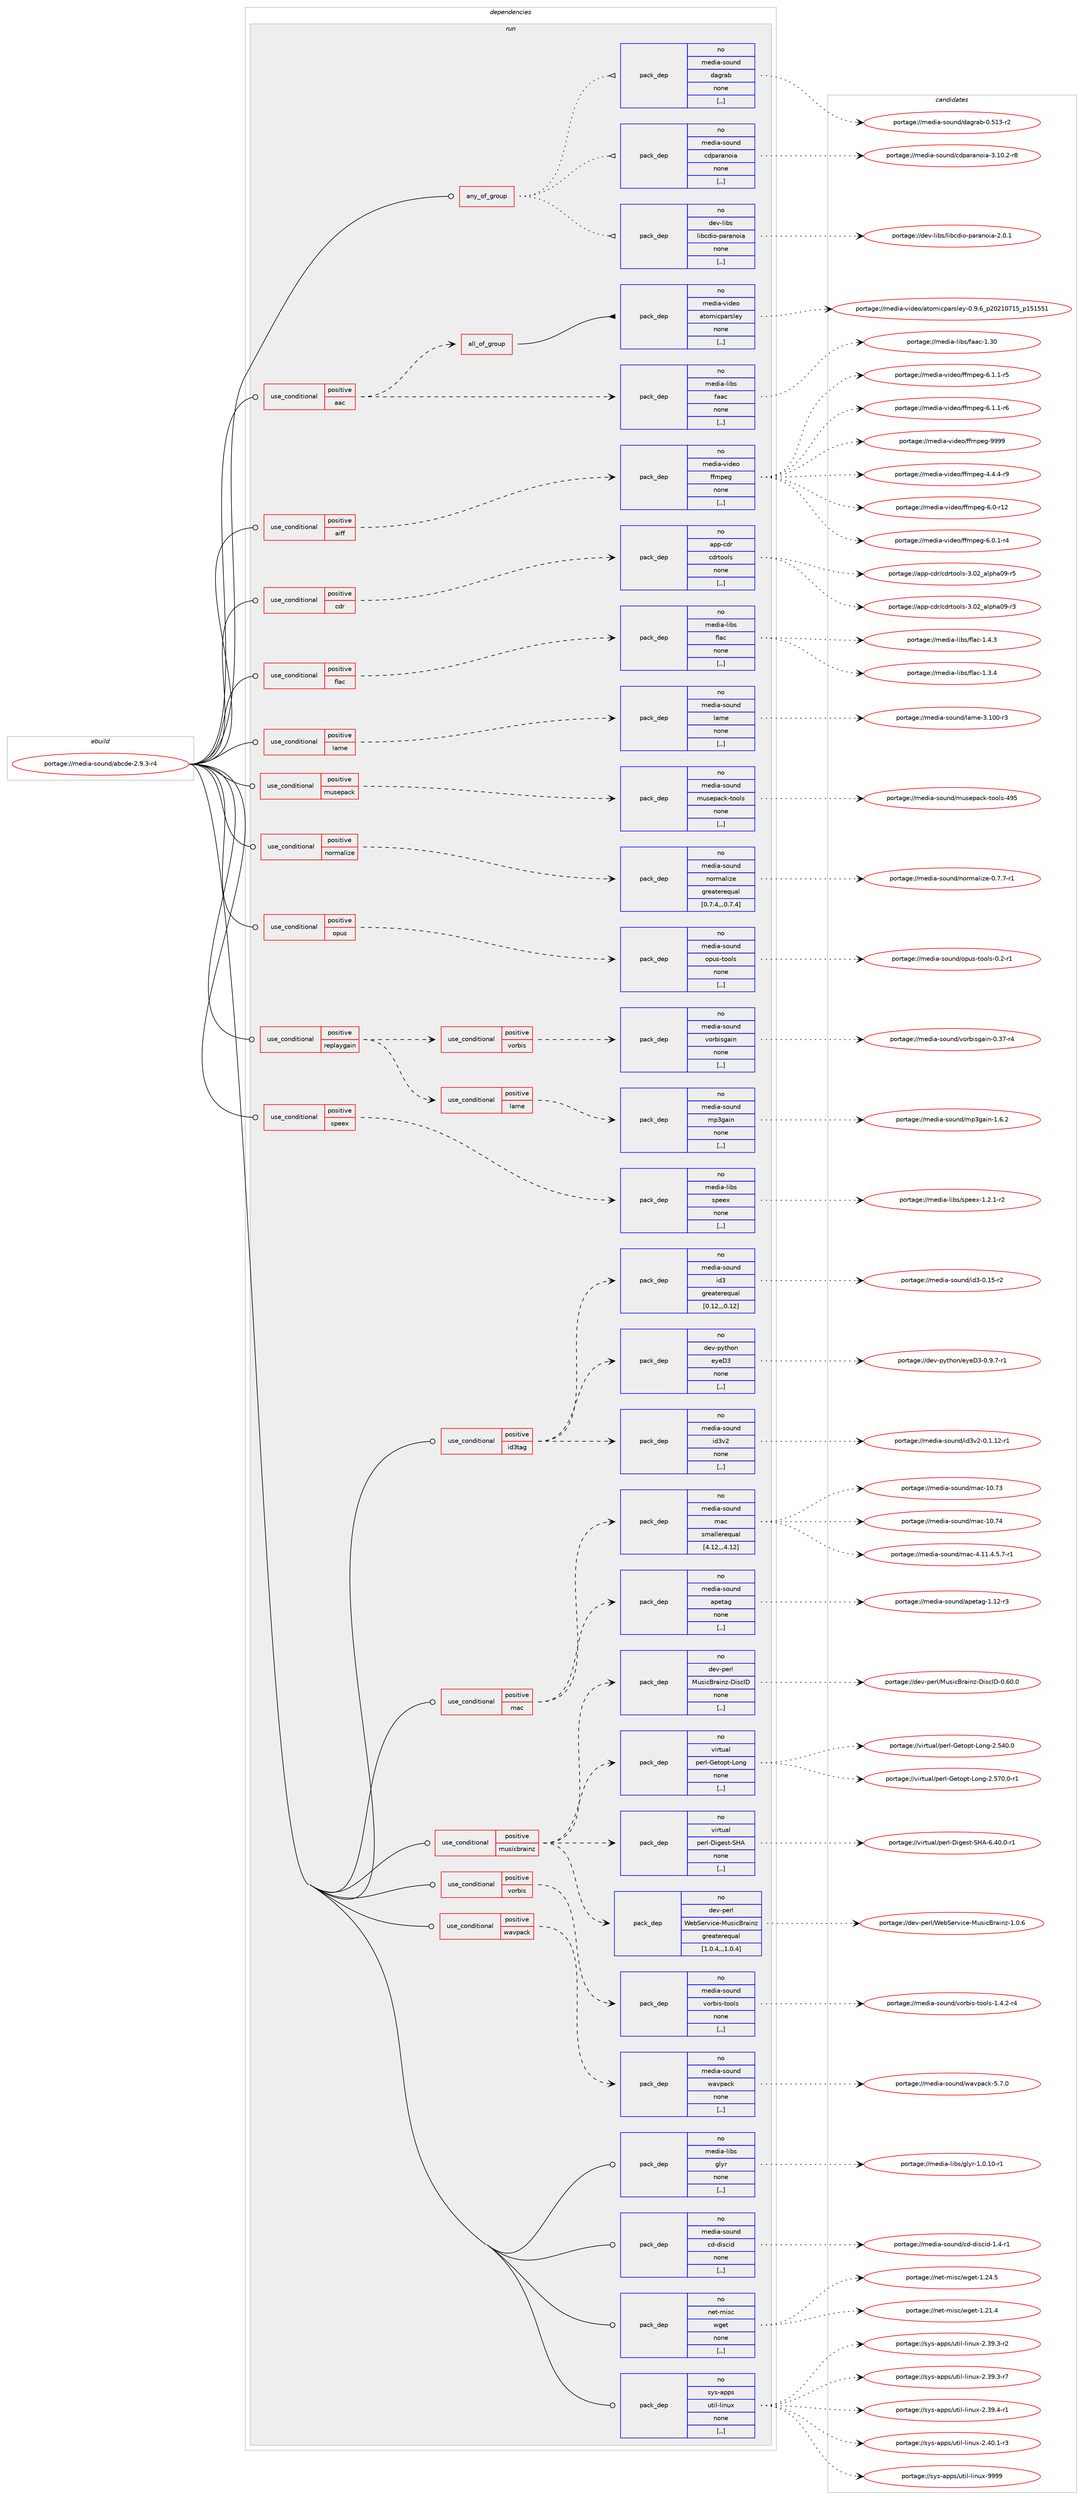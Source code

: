 digraph prolog {

# *************
# Graph options
# *************

newrank=true;
concentrate=true;
compound=true;
graph [rankdir=LR,fontname=Helvetica,fontsize=10,ranksep=1.5];#, ranksep=2.5, nodesep=0.2];
edge  [arrowhead=vee];
node  [fontname=Helvetica,fontsize=10];

# **********
# The ebuild
# **********

subgraph cluster_leftcol {
color=gray;
rank=same;
label=<<i>ebuild</i>>;
id [label="portage://media-sound/abcde-2.9.3-r4", color=red, width=4, href="../media-sound/abcde-2.9.3-r4.svg"];
}

# ****************
# The dependencies
# ****************

subgraph cluster_midcol {
color=gray;
label=<<i>dependencies</i>>;
subgraph cluster_compile {
fillcolor="#eeeeee";
style=filled;
label=<<i>compile</i>>;
}
subgraph cluster_compileandrun {
fillcolor="#eeeeee";
style=filled;
label=<<i>compile and run</i>>;
}
subgraph cluster_run {
fillcolor="#eeeeee";
style=filled;
label=<<i>run</i>>;
subgraph any2205 {
dependency304161 [label=<<TABLE BORDER="0" CELLBORDER="1" CELLSPACING="0" CELLPADDING="4"><TR><TD CELLPADDING="10">any_of_group</TD></TR></TABLE>>, shape=none, color=red];subgraph pack224862 {
dependency304162 [label=<<TABLE BORDER="0" CELLBORDER="1" CELLSPACING="0" CELLPADDING="4" WIDTH="220"><TR><TD ROWSPAN="6" CELLPADDING="30">pack_dep</TD></TR><TR><TD WIDTH="110">no</TD></TR><TR><TD>dev-libs</TD></TR><TR><TD>libcdio-paranoia</TD></TR><TR><TD>none</TD></TR><TR><TD>[,,]</TD></TR></TABLE>>, shape=none, color=blue];
}
dependency304161:e -> dependency304162:w [weight=20,style="dotted",arrowhead="oinv"];
subgraph pack224863 {
dependency304163 [label=<<TABLE BORDER="0" CELLBORDER="1" CELLSPACING="0" CELLPADDING="4" WIDTH="220"><TR><TD ROWSPAN="6" CELLPADDING="30">pack_dep</TD></TR><TR><TD WIDTH="110">no</TD></TR><TR><TD>media-sound</TD></TR><TR><TD>cdparanoia</TD></TR><TR><TD>none</TD></TR><TR><TD>[,,]</TD></TR></TABLE>>, shape=none, color=blue];
}
dependency304161:e -> dependency304163:w [weight=20,style="dotted",arrowhead="oinv"];
subgraph pack224864 {
dependency304164 [label=<<TABLE BORDER="0" CELLBORDER="1" CELLSPACING="0" CELLPADDING="4" WIDTH="220"><TR><TD ROWSPAN="6" CELLPADDING="30">pack_dep</TD></TR><TR><TD WIDTH="110">no</TD></TR><TR><TD>media-sound</TD></TR><TR><TD>dagrab</TD></TR><TR><TD>none</TD></TR><TR><TD>[,,]</TD></TR></TABLE>>, shape=none, color=blue];
}
dependency304161:e -> dependency304164:w [weight=20,style="dotted",arrowhead="oinv"];
}
id:e -> dependency304161:w [weight=20,style="solid",arrowhead="odot"];
subgraph cond76931 {
dependency304165 [label=<<TABLE BORDER="0" CELLBORDER="1" CELLSPACING="0" CELLPADDING="4"><TR><TD ROWSPAN="3" CELLPADDING="10">use_conditional</TD></TR><TR><TD>positive</TD></TR><TR><TD>aac</TD></TR></TABLE>>, shape=none, color=red];
subgraph pack224865 {
dependency304166 [label=<<TABLE BORDER="0" CELLBORDER="1" CELLSPACING="0" CELLPADDING="4" WIDTH="220"><TR><TD ROWSPAN="6" CELLPADDING="30">pack_dep</TD></TR><TR><TD WIDTH="110">no</TD></TR><TR><TD>media-libs</TD></TR><TR><TD>faac</TD></TR><TR><TD>none</TD></TR><TR><TD>[,,]</TD></TR></TABLE>>, shape=none, color=blue];
}
dependency304165:e -> dependency304166:w [weight=20,style="dashed",arrowhead="vee"];
subgraph all166 {
dependency304167 [label=<<TABLE BORDER="0" CELLBORDER="1" CELLSPACING="0" CELLPADDING="4"><TR><TD CELLPADDING="10">all_of_group</TD></TR></TABLE>>, shape=none, color=red];subgraph pack224866 {
dependency304168 [label=<<TABLE BORDER="0" CELLBORDER="1" CELLSPACING="0" CELLPADDING="4" WIDTH="220"><TR><TD ROWSPAN="6" CELLPADDING="30">pack_dep</TD></TR><TR><TD WIDTH="110">no</TD></TR><TR><TD>media-video</TD></TR><TR><TD>atomicparsley</TD></TR><TR><TD>none</TD></TR><TR><TD>[,,]</TD></TR></TABLE>>, shape=none, color=blue];
}
dependency304167:e -> dependency304168:w [weight=20,style="solid",arrowhead="inv"];
}
dependency304165:e -> dependency304167:w [weight=20,style="dashed",arrowhead="vee"];
}
id:e -> dependency304165:w [weight=20,style="solid",arrowhead="odot"];
subgraph cond76932 {
dependency304169 [label=<<TABLE BORDER="0" CELLBORDER="1" CELLSPACING="0" CELLPADDING="4"><TR><TD ROWSPAN="3" CELLPADDING="10">use_conditional</TD></TR><TR><TD>positive</TD></TR><TR><TD>aiff</TD></TR></TABLE>>, shape=none, color=red];
subgraph pack224867 {
dependency304170 [label=<<TABLE BORDER="0" CELLBORDER="1" CELLSPACING="0" CELLPADDING="4" WIDTH="220"><TR><TD ROWSPAN="6" CELLPADDING="30">pack_dep</TD></TR><TR><TD WIDTH="110">no</TD></TR><TR><TD>media-video</TD></TR><TR><TD>ffmpeg</TD></TR><TR><TD>none</TD></TR><TR><TD>[,,]</TD></TR></TABLE>>, shape=none, color=blue];
}
dependency304169:e -> dependency304170:w [weight=20,style="dashed",arrowhead="vee"];
}
id:e -> dependency304169:w [weight=20,style="solid",arrowhead="odot"];
subgraph cond76933 {
dependency304171 [label=<<TABLE BORDER="0" CELLBORDER="1" CELLSPACING="0" CELLPADDING="4"><TR><TD ROWSPAN="3" CELLPADDING="10">use_conditional</TD></TR><TR><TD>positive</TD></TR><TR><TD>cdr</TD></TR></TABLE>>, shape=none, color=red];
subgraph pack224868 {
dependency304172 [label=<<TABLE BORDER="0" CELLBORDER="1" CELLSPACING="0" CELLPADDING="4" WIDTH="220"><TR><TD ROWSPAN="6" CELLPADDING="30">pack_dep</TD></TR><TR><TD WIDTH="110">no</TD></TR><TR><TD>app-cdr</TD></TR><TR><TD>cdrtools</TD></TR><TR><TD>none</TD></TR><TR><TD>[,,]</TD></TR></TABLE>>, shape=none, color=blue];
}
dependency304171:e -> dependency304172:w [weight=20,style="dashed",arrowhead="vee"];
}
id:e -> dependency304171:w [weight=20,style="solid",arrowhead="odot"];
subgraph cond76934 {
dependency304173 [label=<<TABLE BORDER="0" CELLBORDER="1" CELLSPACING="0" CELLPADDING="4"><TR><TD ROWSPAN="3" CELLPADDING="10">use_conditional</TD></TR><TR><TD>positive</TD></TR><TR><TD>flac</TD></TR></TABLE>>, shape=none, color=red];
subgraph pack224869 {
dependency304174 [label=<<TABLE BORDER="0" CELLBORDER="1" CELLSPACING="0" CELLPADDING="4" WIDTH="220"><TR><TD ROWSPAN="6" CELLPADDING="30">pack_dep</TD></TR><TR><TD WIDTH="110">no</TD></TR><TR><TD>media-libs</TD></TR><TR><TD>flac</TD></TR><TR><TD>none</TD></TR><TR><TD>[,,]</TD></TR></TABLE>>, shape=none, color=blue];
}
dependency304173:e -> dependency304174:w [weight=20,style="dashed",arrowhead="vee"];
}
id:e -> dependency304173:w [weight=20,style="solid",arrowhead="odot"];
subgraph cond76935 {
dependency304175 [label=<<TABLE BORDER="0" CELLBORDER="1" CELLSPACING="0" CELLPADDING="4"><TR><TD ROWSPAN="3" CELLPADDING="10">use_conditional</TD></TR><TR><TD>positive</TD></TR><TR><TD>id3tag</TD></TR></TABLE>>, shape=none, color=red];
subgraph pack224870 {
dependency304176 [label=<<TABLE BORDER="0" CELLBORDER="1" CELLSPACING="0" CELLPADDING="4" WIDTH="220"><TR><TD ROWSPAN="6" CELLPADDING="30">pack_dep</TD></TR><TR><TD WIDTH="110">no</TD></TR><TR><TD>dev-python</TD></TR><TR><TD>eyeD3</TD></TR><TR><TD>none</TD></TR><TR><TD>[,,]</TD></TR></TABLE>>, shape=none, color=blue];
}
dependency304175:e -> dependency304176:w [weight=20,style="dashed",arrowhead="vee"];
subgraph pack224871 {
dependency304177 [label=<<TABLE BORDER="0" CELLBORDER="1" CELLSPACING="0" CELLPADDING="4" WIDTH="220"><TR><TD ROWSPAN="6" CELLPADDING="30">pack_dep</TD></TR><TR><TD WIDTH="110">no</TD></TR><TR><TD>media-sound</TD></TR><TR><TD>id3</TD></TR><TR><TD>greaterequal</TD></TR><TR><TD>[0.12,,,0.12]</TD></TR></TABLE>>, shape=none, color=blue];
}
dependency304175:e -> dependency304177:w [weight=20,style="dashed",arrowhead="vee"];
subgraph pack224872 {
dependency304178 [label=<<TABLE BORDER="0" CELLBORDER="1" CELLSPACING="0" CELLPADDING="4" WIDTH="220"><TR><TD ROWSPAN="6" CELLPADDING="30">pack_dep</TD></TR><TR><TD WIDTH="110">no</TD></TR><TR><TD>media-sound</TD></TR><TR><TD>id3v2</TD></TR><TR><TD>none</TD></TR><TR><TD>[,,]</TD></TR></TABLE>>, shape=none, color=blue];
}
dependency304175:e -> dependency304178:w [weight=20,style="dashed",arrowhead="vee"];
}
id:e -> dependency304175:w [weight=20,style="solid",arrowhead="odot"];
subgraph cond76936 {
dependency304179 [label=<<TABLE BORDER="0" CELLBORDER="1" CELLSPACING="0" CELLPADDING="4"><TR><TD ROWSPAN="3" CELLPADDING="10">use_conditional</TD></TR><TR><TD>positive</TD></TR><TR><TD>lame</TD></TR></TABLE>>, shape=none, color=red];
subgraph pack224873 {
dependency304180 [label=<<TABLE BORDER="0" CELLBORDER="1" CELLSPACING="0" CELLPADDING="4" WIDTH="220"><TR><TD ROWSPAN="6" CELLPADDING="30">pack_dep</TD></TR><TR><TD WIDTH="110">no</TD></TR><TR><TD>media-sound</TD></TR><TR><TD>lame</TD></TR><TR><TD>none</TD></TR><TR><TD>[,,]</TD></TR></TABLE>>, shape=none, color=blue];
}
dependency304179:e -> dependency304180:w [weight=20,style="dashed",arrowhead="vee"];
}
id:e -> dependency304179:w [weight=20,style="solid",arrowhead="odot"];
subgraph cond76937 {
dependency304181 [label=<<TABLE BORDER="0" CELLBORDER="1" CELLSPACING="0" CELLPADDING="4"><TR><TD ROWSPAN="3" CELLPADDING="10">use_conditional</TD></TR><TR><TD>positive</TD></TR><TR><TD>mac</TD></TR></TABLE>>, shape=none, color=red];
subgraph pack224874 {
dependency304182 [label=<<TABLE BORDER="0" CELLBORDER="1" CELLSPACING="0" CELLPADDING="4" WIDTH="220"><TR><TD ROWSPAN="6" CELLPADDING="30">pack_dep</TD></TR><TR><TD WIDTH="110">no</TD></TR><TR><TD>media-sound</TD></TR><TR><TD>apetag</TD></TR><TR><TD>none</TD></TR><TR><TD>[,,]</TD></TR></TABLE>>, shape=none, color=blue];
}
dependency304181:e -> dependency304182:w [weight=20,style="dashed",arrowhead="vee"];
subgraph pack224875 {
dependency304183 [label=<<TABLE BORDER="0" CELLBORDER="1" CELLSPACING="0" CELLPADDING="4" WIDTH="220"><TR><TD ROWSPAN="6" CELLPADDING="30">pack_dep</TD></TR><TR><TD WIDTH="110">no</TD></TR><TR><TD>media-sound</TD></TR><TR><TD>mac</TD></TR><TR><TD>smallerequal</TD></TR><TR><TD>[4.12,,,4.12]</TD></TR></TABLE>>, shape=none, color=blue];
}
dependency304181:e -> dependency304183:w [weight=20,style="dashed",arrowhead="vee"];
}
id:e -> dependency304181:w [weight=20,style="solid",arrowhead="odot"];
subgraph cond76938 {
dependency304184 [label=<<TABLE BORDER="0" CELLBORDER="1" CELLSPACING="0" CELLPADDING="4"><TR><TD ROWSPAN="3" CELLPADDING="10">use_conditional</TD></TR><TR><TD>positive</TD></TR><TR><TD>musepack</TD></TR></TABLE>>, shape=none, color=red];
subgraph pack224876 {
dependency304185 [label=<<TABLE BORDER="0" CELLBORDER="1" CELLSPACING="0" CELLPADDING="4" WIDTH="220"><TR><TD ROWSPAN="6" CELLPADDING="30">pack_dep</TD></TR><TR><TD WIDTH="110">no</TD></TR><TR><TD>media-sound</TD></TR><TR><TD>musepack-tools</TD></TR><TR><TD>none</TD></TR><TR><TD>[,,]</TD></TR></TABLE>>, shape=none, color=blue];
}
dependency304184:e -> dependency304185:w [weight=20,style="dashed",arrowhead="vee"];
}
id:e -> dependency304184:w [weight=20,style="solid",arrowhead="odot"];
subgraph cond76939 {
dependency304186 [label=<<TABLE BORDER="0" CELLBORDER="1" CELLSPACING="0" CELLPADDING="4"><TR><TD ROWSPAN="3" CELLPADDING="10">use_conditional</TD></TR><TR><TD>positive</TD></TR><TR><TD>musicbrainz</TD></TR></TABLE>>, shape=none, color=red];
subgraph pack224877 {
dependency304187 [label=<<TABLE BORDER="0" CELLBORDER="1" CELLSPACING="0" CELLPADDING="4" WIDTH="220"><TR><TD ROWSPAN="6" CELLPADDING="30">pack_dep</TD></TR><TR><TD WIDTH="110">no</TD></TR><TR><TD>dev-perl</TD></TR><TR><TD>MusicBrainz-DiscID</TD></TR><TR><TD>none</TD></TR><TR><TD>[,,]</TD></TR></TABLE>>, shape=none, color=blue];
}
dependency304186:e -> dependency304187:w [weight=20,style="dashed",arrowhead="vee"];
subgraph pack224878 {
dependency304188 [label=<<TABLE BORDER="0" CELLBORDER="1" CELLSPACING="0" CELLPADDING="4" WIDTH="220"><TR><TD ROWSPAN="6" CELLPADDING="30">pack_dep</TD></TR><TR><TD WIDTH="110">no</TD></TR><TR><TD>dev-perl</TD></TR><TR><TD>WebService-MusicBrainz</TD></TR><TR><TD>greaterequal</TD></TR><TR><TD>[1.0.4,,,1.0.4]</TD></TR></TABLE>>, shape=none, color=blue];
}
dependency304186:e -> dependency304188:w [weight=20,style="dashed",arrowhead="vee"];
subgraph pack224879 {
dependency304189 [label=<<TABLE BORDER="0" CELLBORDER="1" CELLSPACING="0" CELLPADDING="4" WIDTH="220"><TR><TD ROWSPAN="6" CELLPADDING="30">pack_dep</TD></TR><TR><TD WIDTH="110">no</TD></TR><TR><TD>virtual</TD></TR><TR><TD>perl-Digest-SHA</TD></TR><TR><TD>none</TD></TR><TR><TD>[,,]</TD></TR></TABLE>>, shape=none, color=blue];
}
dependency304186:e -> dependency304189:w [weight=20,style="dashed",arrowhead="vee"];
subgraph pack224880 {
dependency304190 [label=<<TABLE BORDER="0" CELLBORDER="1" CELLSPACING="0" CELLPADDING="4" WIDTH="220"><TR><TD ROWSPAN="6" CELLPADDING="30">pack_dep</TD></TR><TR><TD WIDTH="110">no</TD></TR><TR><TD>virtual</TD></TR><TR><TD>perl-Getopt-Long</TD></TR><TR><TD>none</TD></TR><TR><TD>[,,]</TD></TR></TABLE>>, shape=none, color=blue];
}
dependency304186:e -> dependency304190:w [weight=20,style="dashed",arrowhead="vee"];
}
id:e -> dependency304186:w [weight=20,style="solid",arrowhead="odot"];
subgraph cond76940 {
dependency304191 [label=<<TABLE BORDER="0" CELLBORDER="1" CELLSPACING="0" CELLPADDING="4"><TR><TD ROWSPAN="3" CELLPADDING="10">use_conditional</TD></TR><TR><TD>positive</TD></TR><TR><TD>normalize</TD></TR></TABLE>>, shape=none, color=red];
subgraph pack224881 {
dependency304192 [label=<<TABLE BORDER="0" CELLBORDER="1" CELLSPACING="0" CELLPADDING="4" WIDTH="220"><TR><TD ROWSPAN="6" CELLPADDING="30">pack_dep</TD></TR><TR><TD WIDTH="110">no</TD></TR><TR><TD>media-sound</TD></TR><TR><TD>normalize</TD></TR><TR><TD>greaterequal</TD></TR><TR><TD>[0.7.4,,,0.7.4]</TD></TR></TABLE>>, shape=none, color=blue];
}
dependency304191:e -> dependency304192:w [weight=20,style="dashed",arrowhead="vee"];
}
id:e -> dependency304191:w [weight=20,style="solid",arrowhead="odot"];
subgraph cond76941 {
dependency304193 [label=<<TABLE BORDER="0" CELLBORDER="1" CELLSPACING="0" CELLPADDING="4"><TR><TD ROWSPAN="3" CELLPADDING="10">use_conditional</TD></TR><TR><TD>positive</TD></TR><TR><TD>opus</TD></TR></TABLE>>, shape=none, color=red];
subgraph pack224882 {
dependency304194 [label=<<TABLE BORDER="0" CELLBORDER="1" CELLSPACING="0" CELLPADDING="4" WIDTH="220"><TR><TD ROWSPAN="6" CELLPADDING="30">pack_dep</TD></TR><TR><TD WIDTH="110">no</TD></TR><TR><TD>media-sound</TD></TR><TR><TD>opus-tools</TD></TR><TR><TD>none</TD></TR><TR><TD>[,,]</TD></TR></TABLE>>, shape=none, color=blue];
}
dependency304193:e -> dependency304194:w [weight=20,style="dashed",arrowhead="vee"];
}
id:e -> dependency304193:w [weight=20,style="solid",arrowhead="odot"];
subgraph cond76942 {
dependency304195 [label=<<TABLE BORDER="0" CELLBORDER="1" CELLSPACING="0" CELLPADDING="4"><TR><TD ROWSPAN="3" CELLPADDING="10">use_conditional</TD></TR><TR><TD>positive</TD></TR><TR><TD>replaygain</TD></TR></TABLE>>, shape=none, color=red];
subgraph cond76943 {
dependency304196 [label=<<TABLE BORDER="0" CELLBORDER="1" CELLSPACING="0" CELLPADDING="4"><TR><TD ROWSPAN="3" CELLPADDING="10">use_conditional</TD></TR><TR><TD>positive</TD></TR><TR><TD>lame</TD></TR></TABLE>>, shape=none, color=red];
subgraph pack224883 {
dependency304197 [label=<<TABLE BORDER="0" CELLBORDER="1" CELLSPACING="0" CELLPADDING="4" WIDTH="220"><TR><TD ROWSPAN="6" CELLPADDING="30">pack_dep</TD></TR><TR><TD WIDTH="110">no</TD></TR><TR><TD>media-sound</TD></TR><TR><TD>mp3gain</TD></TR><TR><TD>none</TD></TR><TR><TD>[,,]</TD></TR></TABLE>>, shape=none, color=blue];
}
dependency304196:e -> dependency304197:w [weight=20,style="dashed",arrowhead="vee"];
}
dependency304195:e -> dependency304196:w [weight=20,style="dashed",arrowhead="vee"];
subgraph cond76944 {
dependency304198 [label=<<TABLE BORDER="0" CELLBORDER="1" CELLSPACING="0" CELLPADDING="4"><TR><TD ROWSPAN="3" CELLPADDING="10">use_conditional</TD></TR><TR><TD>positive</TD></TR><TR><TD>vorbis</TD></TR></TABLE>>, shape=none, color=red];
subgraph pack224884 {
dependency304199 [label=<<TABLE BORDER="0" CELLBORDER="1" CELLSPACING="0" CELLPADDING="4" WIDTH="220"><TR><TD ROWSPAN="6" CELLPADDING="30">pack_dep</TD></TR><TR><TD WIDTH="110">no</TD></TR><TR><TD>media-sound</TD></TR><TR><TD>vorbisgain</TD></TR><TR><TD>none</TD></TR><TR><TD>[,,]</TD></TR></TABLE>>, shape=none, color=blue];
}
dependency304198:e -> dependency304199:w [weight=20,style="dashed",arrowhead="vee"];
}
dependency304195:e -> dependency304198:w [weight=20,style="dashed",arrowhead="vee"];
}
id:e -> dependency304195:w [weight=20,style="solid",arrowhead="odot"];
subgraph cond76945 {
dependency304200 [label=<<TABLE BORDER="0" CELLBORDER="1" CELLSPACING="0" CELLPADDING="4"><TR><TD ROWSPAN="3" CELLPADDING="10">use_conditional</TD></TR><TR><TD>positive</TD></TR><TR><TD>speex</TD></TR></TABLE>>, shape=none, color=red];
subgraph pack224885 {
dependency304201 [label=<<TABLE BORDER="0" CELLBORDER="1" CELLSPACING="0" CELLPADDING="4" WIDTH="220"><TR><TD ROWSPAN="6" CELLPADDING="30">pack_dep</TD></TR><TR><TD WIDTH="110">no</TD></TR><TR><TD>media-libs</TD></TR><TR><TD>speex</TD></TR><TR><TD>none</TD></TR><TR><TD>[,,]</TD></TR></TABLE>>, shape=none, color=blue];
}
dependency304200:e -> dependency304201:w [weight=20,style="dashed",arrowhead="vee"];
}
id:e -> dependency304200:w [weight=20,style="solid",arrowhead="odot"];
subgraph cond76946 {
dependency304202 [label=<<TABLE BORDER="0" CELLBORDER="1" CELLSPACING="0" CELLPADDING="4"><TR><TD ROWSPAN="3" CELLPADDING="10">use_conditional</TD></TR><TR><TD>positive</TD></TR><TR><TD>vorbis</TD></TR></TABLE>>, shape=none, color=red];
subgraph pack224886 {
dependency304203 [label=<<TABLE BORDER="0" CELLBORDER="1" CELLSPACING="0" CELLPADDING="4" WIDTH="220"><TR><TD ROWSPAN="6" CELLPADDING="30">pack_dep</TD></TR><TR><TD WIDTH="110">no</TD></TR><TR><TD>media-sound</TD></TR><TR><TD>vorbis-tools</TD></TR><TR><TD>none</TD></TR><TR><TD>[,,]</TD></TR></TABLE>>, shape=none, color=blue];
}
dependency304202:e -> dependency304203:w [weight=20,style="dashed",arrowhead="vee"];
}
id:e -> dependency304202:w [weight=20,style="solid",arrowhead="odot"];
subgraph cond76947 {
dependency304204 [label=<<TABLE BORDER="0" CELLBORDER="1" CELLSPACING="0" CELLPADDING="4"><TR><TD ROWSPAN="3" CELLPADDING="10">use_conditional</TD></TR><TR><TD>positive</TD></TR><TR><TD>wavpack</TD></TR></TABLE>>, shape=none, color=red];
subgraph pack224887 {
dependency304205 [label=<<TABLE BORDER="0" CELLBORDER="1" CELLSPACING="0" CELLPADDING="4" WIDTH="220"><TR><TD ROWSPAN="6" CELLPADDING="30">pack_dep</TD></TR><TR><TD WIDTH="110">no</TD></TR><TR><TD>media-sound</TD></TR><TR><TD>wavpack</TD></TR><TR><TD>none</TD></TR><TR><TD>[,,]</TD></TR></TABLE>>, shape=none, color=blue];
}
dependency304204:e -> dependency304205:w [weight=20,style="dashed",arrowhead="vee"];
}
id:e -> dependency304204:w [weight=20,style="solid",arrowhead="odot"];
subgraph pack224888 {
dependency304206 [label=<<TABLE BORDER="0" CELLBORDER="1" CELLSPACING="0" CELLPADDING="4" WIDTH="220"><TR><TD ROWSPAN="6" CELLPADDING="30">pack_dep</TD></TR><TR><TD WIDTH="110">no</TD></TR><TR><TD>media-libs</TD></TR><TR><TD>glyr</TD></TR><TR><TD>none</TD></TR><TR><TD>[,,]</TD></TR></TABLE>>, shape=none, color=blue];
}
id:e -> dependency304206:w [weight=20,style="solid",arrowhead="odot"];
subgraph pack224889 {
dependency304207 [label=<<TABLE BORDER="0" CELLBORDER="1" CELLSPACING="0" CELLPADDING="4" WIDTH="220"><TR><TD ROWSPAN="6" CELLPADDING="30">pack_dep</TD></TR><TR><TD WIDTH="110">no</TD></TR><TR><TD>media-sound</TD></TR><TR><TD>cd-discid</TD></TR><TR><TD>none</TD></TR><TR><TD>[,,]</TD></TR></TABLE>>, shape=none, color=blue];
}
id:e -> dependency304207:w [weight=20,style="solid",arrowhead="odot"];
subgraph pack224890 {
dependency304208 [label=<<TABLE BORDER="0" CELLBORDER="1" CELLSPACING="0" CELLPADDING="4" WIDTH="220"><TR><TD ROWSPAN="6" CELLPADDING="30">pack_dep</TD></TR><TR><TD WIDTH="110">no</TD></TR><TR><TD>net-misc</TD></TR><TR><TD>wget</TD></TR><TR><TD>none</TD></TR><TR><TD>[,,]</TD></TR></TABLE>>, shape=none, color=blue];
}
id:e -> dependency304208:w [weight=20,style="solid",arrowhead="odot"];
subgraph pack224891 {
dependency304209 [label=<<TABLE BORDER="0" CELLBORDER="1" CELLSPACING="0" CELLPADDING="4" WIDTH="220"><TR><TD ROWSPAN="6" CELLPADDING="30">pack_dep</TD></TR><TR><TD WIDTH="110">no</TD></TR><TR><TD>sys-apps</TD></TR><TR><TD>util-linux</TD></TR><TR><TD>none</TD></TR><TR><TD>[,,]</TD></TR></TABLE>>, shape=none, color=blue];
}
id:e -> dependency304209:w [weight=20,style="solid",arrowhead="odot"];
}
}

# **************
# The candidates
# **************

subgraph cluster_choices {
rank=same;
color=gray;
label=<<i>candidates</i>>;

subgraph choice224862 {
color=black;
nodesep=1;
choice100101118451081059811547108105989910010511145112971149711011110597455046484649 [label="portage://dev-libs/libcdio-paranoia-2.0.1", color=red, width=4,href="../dev-libs/libcdio-paranoia-2.0.1.svg"];
dependency304162:e -> choice100101118451081059811547108105989910010511145112971149711011110597455046484649:w [style=dotted,weight="100"];
}
subgraph choice224863 {
color=black;
nodesep=1;
choice10910110010597451151111171101004799100112971149711011110597455146494846504511456 [label="portage://media-sound/cdparanoia-3.10.2-r8", color=red, width=4,href="../media-sound/cdparanoia-3.10.2-r8.svg"];
dependency304163:e -> choice10910110010597451151111171101004799100112971149711011110597455146494846504511456:w [style=dotted,weight="100"];
}
subgraph choice224864 {
color=black;
nodesep=1;
choice1091011001059745115111117110100471009710311497984548465349514511450 [label="portage://media-sound/dagrab-0.513-r2", color=red, width=4,href="../media-sound/dagrab-0.513-r2.svg"];
dependency304164:e -> choice1091011001059745115111117110100471009710311497984548465349514511450:w [style=dotted,weight="100"];
}
subgraph choice224865 {
color=black;
nodesep=1;
choice109101100105974510810598115471029797994549465148 [label="portage://media-libs/faac-1.30", color=red, width=4,href="../media-libs/faac-1.30.svg"];
dependency304166:e -> choice109101100105974510810598115471029797994549465148:w [style=dotted,weight="100"];
}
subgraph choice224866 {
color=black;
nodesep=1;
choice10910110010597451181051001011114797116111109105991129711411510810112145484657465495112504850494855495395112495349535349 [label="portage://media-video/atomicparsley-0.9.6_p20210715_p151551", color=red, width=4,href="../media-video/atomicparsley-0.9.6_p20210715_p151551.svg"];
dependency304168:e -> choice10910110010597451181051001011114797116111109105991129711411510810112145484657465495112504850494855495395112495349535349:w [style=dotted,weight="100"];
}
subgraph choice224867 {
color=black;
nodesep=1;
choice1091011001059745118105100101111471021021091121011034552465246524511457 [label="portage://media-video/ffmpeg-4.4.4-r9", color=red, width=4,href="../media-video/ffmpeg-4.4.4-r9.svg"];
choice10910110010597451181051001011114710210210911210110345544648451144950 [label="portage://media-video/ffmpeg-6.0-r12", color=red, width=4,href="../media-video/ffmpeg-6.0-r12.svg"];
choice1091011001059745118105100101111471021021091121011034554464846494511452 [label="portage://media-video/ffmpeg-6.0.1-r4", color=red, width=4,href="../media-video/ffmpeg-6.0.1-r4.svg"];
choice1091011001059745118105100101111471021021091121011034554464946494511453 [label="portage://media-video/ffmpeg-6.1.1-r5", color=red, width=4,href="../media-video/ffmpeg-6.1.1-r5.svg"];
choice1091011001059745118105100101111471021021091121011034554464946494511454 [label="portage://media-video/ffmpeg-6.1.1-r6", color=red, width=4,href="../media-video/ffmpeg-6.1.1-r6.svg"];
choice1091011001059745118105100101111471021021091121011034557575757 [label="portage://media-video/ffmpeg-9999", color=red, width=4,href="../media-video/ffmpeg-9999.svg"];
dependency304170:e -> choice1091011001059745118105100101111471021021091121011034552465246524511457:w [style=dotted,weight="100"];
dependency304170:e -> choice10910110010597451181051001011114710210210911210110345544648451144950:w [style=dotted,weight="100"];
dependency304170:e -> choice1091011001059745118105100101111471021021091121011034554464846494511452:w [style=dotted,weight="100"];
dependency304170:e -> choice1091011001059745118105100101111471021021091121011034554464946494511453:w [style=dotted,weight="100"];
dependency304170:e -> choice1091011001059745118105100101111471021021091121011034554464946494511454:w [style=dotted,weight="100"];
dependency304170:e -> choice1091011001059745118105100101111471021021091121011034557575757:w [style=dotted,weight="100"];
}
subgraph choice224868 {
color=black;
nodesep=1;
choice9711211245991001144799100114116111111108115455146485095971081121049748574511451 [label="portage://app-cdr/cdrtools-3.02_alpha09-r3", color=red, width=4,href="../app-cdr/cdrtools-3.02_alpha09-r3.svg"];
choice9711211245991001144799100114116111111108115455146485095971081121049748574511453 [label="portage://app-cdr/cdrtools-3.02_alpha09-r5", color=red, width=4,href="../app-cdr/cdrtools-3.02_alpha09-r5.svg"];
dependency304172:e -> choice9711211245991001144799100114116111111108115455146485095971081121049748574511451:w [style=dotted,weight="100"];
dependency304172:e -> choice9711211245991001144799100114116111111108115455146485095971081121049748574511453:w [style=dotted,weight="100"];
}
subgraph choice224869 {
color=black;
nodesep=1;
choice109101100105974510810598115471021089799454946514652 [label="portage://media-libs/flac-1.3.4", color=red, width=4,href="../media-libs/flac-1.3.4.svg"];
choice109101100105974510810598115471021089799454946524651 [label="portage://media-libs/flac-1.4.3", color=red, width=4,href="../media-libs/flac-1.4.3.svg"];
dependency304174:e -> choice109101100105974510810598115471021089799454946514652:w [style=dotted,weight="100"];
dependency304174:e -> choice109101100105974510810598115471021089799454946524651:w [style=dotted,weight="100"];
}
subgraph choice224870 {
color=black;
nodesep=1;
choice100101118451121211161041111104710112110168514548465746554511449 [label="portage://dev-python/eyeD3-0.9.7-r1", color=red, width=4,href="../dev-python/eyeD3-0.9.7-r1.svg"];
dependency304176:e -> choice100101118451121211161041111104710112110168514548465746554511449:w [style=dotted,weight="100"];
}
subgraph choice224871 {
color=black;
nodesep=1;
choice1091011001059745115111117110100471051005145484649534511450 [label="portage://media-sound/id3-0.15-r2", color=red, width=4,href="../media-sound/id3-0.15-r2.svg"];
dependency304177:e -> choice1091011001059745115111117110100471051005145484649534511450:w [style=dotted,weight="100"];
}
subgraph choice224872 {
color=black;
nodesep=1;
choice1091011001059745115111117110100471051005111850454846494649504511449 [label="portage://media-sound/id3v2-0.1.12-r1", color=red, width=4,href="../media-sound/id3v2-0.1.12-r1.svg"];
dependency304178:e -> choice1091011001059745115111117110100471051005111850454846494649504511449:w [style=dotted,weight="100"];
}
subgraph choice224873 {
color=black;
nodesep=1;
choice109101100105974511511111711010047108971091014551464948484511451 [label="portage://media-sound/lame-3.100-r3", color=red, width=4,href="../media-sound/lame-3.100-r3.svg"];
dependency304180:e -> choice109101100105974511511111711010047108971091014551464948484511451:w [style=dotted,weight="100"];
}
subgraph choice224874 {
color=black;
nodesep=1;
choice109101100105974511511111711010047971121011169710345494649504511451 [label="portage://media-sound/apetag-1.12-r3", color=red, width=4,href="../media-sound/apetag-1.12-r3.svg"];
dependency304182:e -> choice109101100105974511511111711010047971121011169710345494649504511451:w [style=dotted,weight="100"];
}
subgraph choice224875 {
color=black;
nodesep=1;
choice1091011001059745115111117110100471099799454948465551 [label="portage://media-sound/mac-10.73", color=red, width=4,href="../media-sound/mac-10.73.svg"];
choice1091011001059745115111117110100471099799454948465552 [label="portage://media-sound/mac-10.74", color=red, width=4,href="../media-sound/mac-10.74.svg"];
choice109101100105974511511111711010047109979945524649494652465346554511449 [label="portage://media-sound/mac-4.11.4.5.7-r1", color=red, width=4,href="../media-sound/mac-4.11.4.5.7-r1.svg"];
dependency304183:e -> choice1091011001059745115111117110100471099799454948465551:w [style=dotted,weight="100"];
dependency304183:e -> choice1091011001059745115111117110100471099799454948465552:w [style=dotted,weight="100"];
dependency304183:e -> choice109101100105974511511111711010047109979945524649494652465346554511449:w [style=dotted,weight="100"];
}
subgraph choice224876 {
color=black;
nodesep=1;
choice10910110010597451151111171101004710911711510111297991074511611111110811545525753 [label="portage://media-sound/musepack-tools-495", color=red, width=4,href="../media-sound/musepack-tools-495.svg"];
dependency304185:e -> choice10910110010597451151111171101004710911711510111297991074511611111110811545525753:w [style=dotted,weight="100"];
}
subgraph choice224877 {
color=black;
nodesep=1;
choice100101118451121011141084777117115105996611497105110122456810511599736845484654484648 [label="portage://dev-perl/MusicBrainz-DiscID-0.60.0", color=red, width=4,href="../dev-perl/MusicBrainz-DiscID-0.60.0.svg"];
dependency304187:e -> choice100101118451121011141084777117115105996611497105110122456810511599736845484654484648:w [style=dotted,weight="100"];
}
subgraph choice224878 {
color=black;
nodesep=1;
choice1001011184511210111410847871019883101114118105991014577117115105996611497105110122454946484654 [label="portage://dev-perl/WebService-MusicBrainz-1.0.6", color=red, width=4,href="../dev-perl/WebService-MusicBrainz-1.0.6.svg"];
dependency304188:e -> choice1001011184511210111410847871019883101114118105991014577117115105996611497105110122454946484654:w [style=dotted,weight="100"];
}
subgraph choice224879 {
color=black;
nodesep=1;
choice1181051141161179710847112101114108456810510310111511645837265455446524846484511449 [label="portage://virtual/perl-Digest-SHA-6.40.0-r1", color=red, width=4,href="../virtual/perl-Digest-SHA-6.40.0-r1.svg"];
dependency304189:e -> choice1181051141161179710847112101114108456810510310111511645837265455446524846484511449:w [style=dotted,weight="100"];
}
subgraph choice224880 {
color=black;
nodesep=1;
choice1181051141161179710847112101114108457110111611111211645761111101034550465352484648 [label="portage://virtual/perl-Getopt-Long-2.540.0", color=red, width=4,href="../virtual/perl-Getopt-Long-2.540.0.svg"];
choice11810511411611797108471121011141084571101116111112116457611111010345504653554846484511449 [label="portage://virtual/perl-Getopt-Long-2.570.0-r1", color=red, width=4,href="../virtual/perl-Getopt-Long-2.570.0-r1.svg"];
dependency304190:e -> choice1181051141161179710847112101114108457110111611111211645761111101034550465352484648:w [style=dotted,weight="100"];
dependency304190:e -> choice11810511411611797108471121011141084571101116111112116457611111010345504653554846484511449:w [style=dotted,weight="100"];
}
subgraph choice224881 {
color=black;
nodesep=1;
choice109101100105974511511111711010047110111114109971081051221014548465546554511449 [label="portage://media-sound/normalize-0.7.7-r1", color=red, width=4,href="../media-sound/normalize-0.7.7-r1.svg"];
dependency304192:e -> choice109101100105974511511111711010047110111114109971081051221014548465546554511449:w [style=dotted,weight="100"];
}
subgraph choice224882 {
color=black;
nodesep=1;
choice10910110010597451151111171101004711111211711545116111111108115454846504511449 [label="portage://media-sound/opus-tools-0.2-r1", color=red, width=4,href="../media-sound/opus-tools-0.2-r1.svg"];
dependency304194:e -> choice10910110010597451151111171101004711111211711545116111111108115454846504511449:w [style=dotted,weight="100"];
}
subgraph choice224883 {
color=black;
nodesep=1;
choice1091011001059745115111117110100471091125110397105110454946544650 [label="portage://media-sound/mp3gain-1.6.2", color=red, width=4,href="../media-sound/mp3gain-1.6.2.svg"];
dependency304197:e -> choice1091011001059745115111117110100471091125110397105110454946544650:w [style=dotted,weight="100"];
}
subgraph choice224884 {
color=black;
nodesep=1;
choice109101100105974511511111711010047118111114981051151039710511045484651554511452 [label="portage://media-sound/vorbisgain-0.37-r4", color=red, width=4,href="../media-sound/vorbisgain-0.37-r4.svg"];
dependency304199:e -> choice109101100105974511511111711010047118111114981051151039710511045484651554511452:w [style=dotted,weight="100"];
}
subgraph choice224885 {
color=black;
nodesep=1;
choice109101100105974510810598115471151121011011204549465046494511450 [label="portage://media-libs/speex-1.2.1-r2", color=red, width=4,href="../media-libs/speex-1.2.1-r2.svg"];
dependency304201:e -> choice109101100105974510810598115471151121011011204549465046494511450:w [style=dotted,weight="100"];
}
subgraph choice224886 {
color=black;
nodesep=1;
choice10910110010597451151111171101004711811111498105115451161111111081154549465246504511452 [label="portage://media-sound/vorbis-tools-1.4.2-r4", color=red, width=4,href="../media-sound/vorbis-tools-1.4.2-r4.svg"];
dependency304203:e -> choice10910110010597451151111171101004711811111498105115451161111111081154549465246504511452:w [style=dotted,weight="100"];
}
subgraph choice224887 {
color=black;
nodesep=1;
choice109101100105974511511111711010047119971181129799107455346554648 [label="portage://media-sound/wavpack-5.7.0", color=red, width=4,href="../media-sound/wavpack-5.7.0.svg"];
dependency304205:e -> choice109101100105974511511111711010047119971181129799107455346554648:w [style=dotted,weight="100"];
}
subgraph choice224888 {
color=black;
nodesep=1;
choice10910110010597451081059811547103108121114454946484649484511449 [label="portage://media-libs/glyr-1.0.10-r1", color=red, width=4,href="../media-libs/glyr-1.0.10-r1.svg"];
dependency304206:e -> choice10910110010597451081059811547103108121114454946484649484511449:w [style=dotted,weight="100"];
}
subgraph choice224889 {
color=black;
nodesep=1;
choice109101100105974511511111711010047991004510010511599105100454946524511449 [label="portage://media-sound/cd-discid-1.4-r1", color=red, width=4,href="../media-sound/cd-discid-1.4-r1.svg"];
dependency304207:e -> choice109101100105974511511111711010047991004510010511599105100454946524511449:w [style=dotted,weight="100"];
}
subgraph choice224890 {
color=black;
nodesep=1;
choice11010111645109105115994711910310111645494650494652 [label="portage://net-misc/wget-1.21.4", color=red, width=4,href="../net-misc/wget-1.21.4.svg"];
choice11010111645109105115994711910310111645494650524653 [label="portage://net-misc/wget-1.24.5", color=red, width=4,href="../net-misc/wget-1.24.5.svg"];
dependency304208:e -> choice11010111645109105115994711910310111645494650494652:w [style=dotted,weight="100"];
dependency304208:e -> choice11010111645109105115994711910310111645494650524653:w [style=dotted,weight="100"];
}
subgraph choice224891 {
color=black;
nodesep=1;
choice11512111545971121121154711711610510845108105110117120455046515746514511450 [label="portage://sys-apps/util-linux-2.39.3-r2", color=red, width=4,href="../sys-apps/util-linux-2.39.3-r2.svg"];
choice11512111545971121121154711711610510845108105110117120455046515746514511455 [label="portage://sys-apps/util-linux-2.39.3-r7", color=red, width=4,href="../sys-apps/util-linux-2.39.3-r7.svg"];
choice11512111545971121121154711711610510845108105110117120455046515746524511449 [label="portage://sys-apps/util-linux-2.39.4-r1", color=red, width=4,href="../sys-apps/util-linux-2.39.4-r1.svg"];
choice11512111545971121121154711711610510845108105110117120455046524846494511451 [label="portage://sys-apps/util-linux-2.40.1-r3", color=red, width=4,href="../sys-apps/util-linux-2.40.1-r3.svg"];
choice115121115459711211211547117116105108451081051101171204557575757 [label="portage://sys-apps/util-linux-9999", color=red, width=4,href="../sys-apps/util-linux-9999.svg"];
dependency304209:e -> choice11512111545971121121154711711610510845108105110117120455046515746514511450:w [style=dotted,weight="100"];
dependency304209:e -> choice11512111545971121121154711711610510845108105110117120455046515746514511455:w [style=dotted,weight="100"];
dependency304209:e -> choice11512111545971121121154711711610510845108105110117120455046515746524511449:w [style=dotted,weight="100"];
dependency304209:e -> choice11512111545971121121154711711610510845108105110117120455046524846494511451:w [style=dotted,weight="100"];
dependency304209:e -> choice115121115459711211211547117116105108451081051101171204557575757:w [style=dotted,weight="100"];
}
}

}
